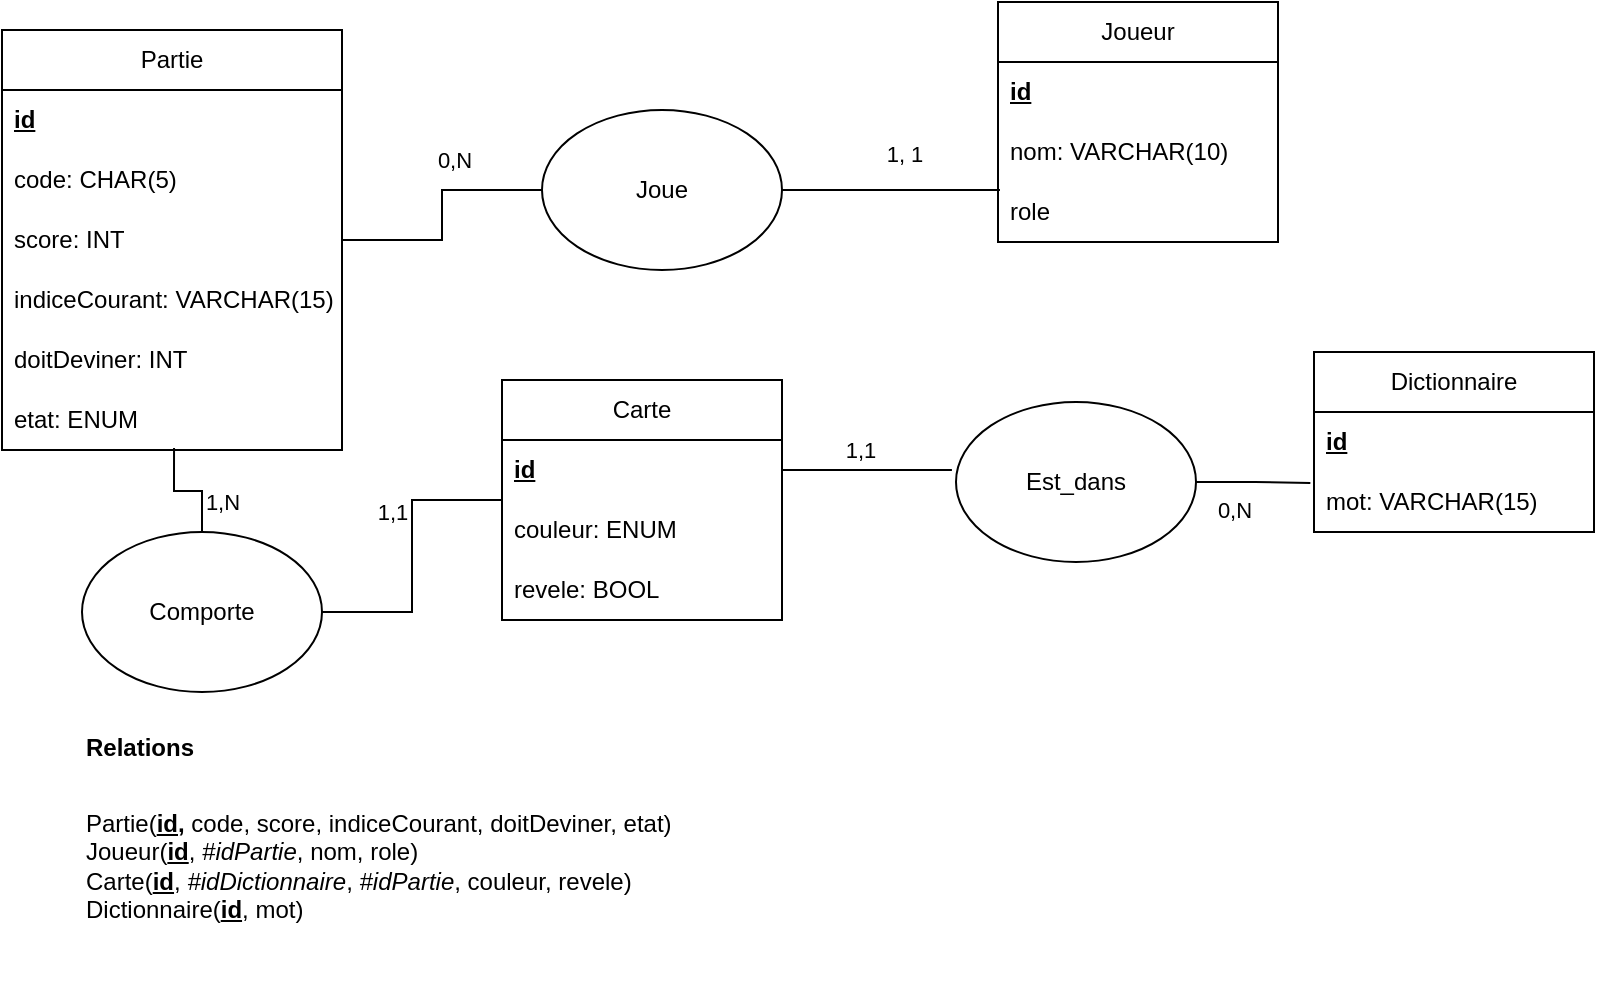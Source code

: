 <mxfile version="24.5.1" type="device">
  <diagram id="R2lEEEUBdFMjLlhIrx00" name="Page-1">
    <mxGraphModel dx="1434" dy="884" grid="1" gridSize="10" guides="1" tooltips="1" connect="1" arrows="1" fold="1" page="1" pageScale="1" pageWidth="850" pageHeight="1100" math="0" shadow="0" extFonts="Permanent Marker^https://fonts.googleapis.com/css?family=Permanent+Marker">
      <root>
        <mxCell id="0" />
        <mxCell id="1" parent="0" />
        <mxCell id="AaLZpZYPrjbfkjgFqPFA-14" value="Carte" style="swimlane;fontStyle=0;childLayout=stackLayout;horizontal=1;startSize=30;horizontalStack=0;resizeParent=1;resizeParentMax=0;resizeLast=0;collapsible=1;marginBottom=0;whiteSpace=wrap;html=1;" parent="1" vertex="1">
          <mxGeometry x="270" y="325" width="140" height="120" as="geometry">
            <mxRectangle x="210" y="370" width="60" height="30" as="alternateBounds" />
          </mxGeometry>
        </mxCell>
        <mxCell id="AaLZpZYPrjbfkjgFqPFA-15" value="&lt;b&gt;&lt;u&gt;id&lt;/u&gt;&lt;/b&gt;" style="text;strokeColor=none;fillColor=none;align=left;verticalAlign=middle;spacingLeft=4;spacingRight=4;overflow=hidden;points=[[0,0.5],[1,0.5]];portConstraint=eastwest;rotatable=0;whiteSpace=wrap;html=1;" parent="AaLZpZYPrjbfkjgFqPFA-14" vertex="1">
          <mxGeometry y="30" width="140" height="30" as="geometry" />
        </mxCell>
        <mxCell id="AaLZpZYPrjbfkjgFqPFA-19" value="couleur: ENUM" style="text;strokeColor=none;fillColor=none;align=left;verticalAlign=middle;spacingLeft=4;spacingRight=4;overflow=hidden;points=[[0,0.5],[1,0.5]];portConstraint=eastwest;rotatable=0;whiteSpace=wrap;html=1;" parent="AaLZpZYPrjbfkjgFqPFA-14" vertex="1">
          <mxGeometry y="60" width="140" height="30" as="geometry" />
        </mxCell>
        <mxCell id="CnqwCCuB3Zk9VRJwTlJh-23" value="revele: BOOL" style="text;strokeColor=none;fillColor=none;align=left;verticalAlign=middle;spacingLeft=4;spacingRight=4;overflow=hidden;points=[[0,0.5],[1,0.5]];portConstraint=eastwest;rotatable=0;whiteSpace=wrap;html=1;" parent="AaLZpZYPrjbfkjgFqPFA-14" vertex="1">
          <mxGeometry y="90" width="140" height="30" as="geometry" />
        </mxCell>
        <mxCell id="AaLZpZYPrjbfkjgFqPFA-7" value="Joueur" style="swimlane;fontStyle=0;childLayout=stackLayout;horizontal=1;startSize=30;horizontalStack=0;resizeParent=1;resizeParentMax=0;resizeLast=0;collapsible=1;marginBottom=0;whiteSpace=wrap;html=1;" parent="1" vertex="1">
          <mxGeometry x="518" y="136" width="140" height="120" as="geometry" />
        </mxCell>
        <mxCell id="AaLZpZYPrjbfkjgFqPFA-8" value="&lt;b&gt;&lt;u&gt;id&lt;/u&gt;&lt;/b&gt;" style="text;strokeColor=none;fillColor=none;align=left;verticalAlign=middle;spacingLeft=4;spacingRight=4;overflow=hidden;points=[[0,0.5],[1,0.5]];portConstraint=eastwest;rotatable=0;whiteSpace=wrap;html=1;" parent="AaLZpZYPrjbfkjgFqPFA-7" vertex="1">
          <mxGeometry y="30" width="140" height="30" as="geometry" />
        </mxCell>
        <mxCell id="AaLZpZYPrjbfkjgFqPFA-9" value="nom: VARCHAR(10)" style="text;strokeColor=none;fillColor=none;align=left;verticalAlign=middle;spacingLeft=4;spacingRight=4;overflow=hidden;points=[[0,0.5],[1,0.5]];portConstraint=eastwest;rotatable=0;whiteSpace=wrap;html=1;" parent="AaLZpZYPrjbfkjgFqPFA-7" vertex="1">
          <mxGeometry y="60" width="140" height="30" as="geometry" />
        </mxCell>
        <mxCell id="vFxNQ8_R_9yLuEZchOL7-2" value="role" style="text;strokeColor=none;fillColor=none;align=left;verticalAlign=middle;spacingLeft=4;spacingRight=4;overflow=hidden;points=[[0,0.5],[1,0.5]];portConstraint=eastwest;rotatable=0;whiteSpace=wrap;html=1;" parent="AaLZpZYPrjbfkjgFqPFA-7" vertex="1">
          <mxGeometry y="90" width="140" height="30" as="geometry" />
        </mxCell>
        <mxCell id="AaLZpZYPrjbfkjgFqPFA-11" value="Dictionnaire" style="swimlane;fontStyle=0;childLayout=stackLayout;horizontal=1;startSize=30;horizontalStack=0;resizeParent=1;resizeParentMax=0;resizeLast=0;collapsible=1;marginBottom=0;whiteSpace=wrap;html=1;" parent="1" vertex="1">
          <mxGeometry x="676" y="311" width="140" height="90" as="geometry" />
        </mxCell>
        <mxCell id="AaLZpZYPrjbfkjgFqPFA-12" value="&lt;b&gt;&lt;u&gt;id&lt;/u&gt;&lt;/b&gt;" style="text;strokeColor=none;fillColor=none;align=left;verticalAlign=middle;spacingLeft=4;spacingRight=4;overflow=hidden;points=[[0,0.5],[1,0.5]];portConstraint=eastwest;rotatable=0;whiteSpace=wrap;html=1;" parent="AaLZpZYPrjbfkjgFqPFA-11" vertex="1">
          <mxGeometry y="30" width="140" height="30" as="geometry" />
        </mxCell>
        <mxCell id="AaLZpZYPrjbfkjgFqPFA-13" value="mot: VARCHAR(15)" style="text;strokeColor=none;fillColor=none;align=left;verticalAlign=middle;spacingLeft=4;spacingRight=4;overflow=hidden;points=[[0,0.5],[1,0.5]];portConstraint=eastwest;rotatable=0;whiteSpace=wrap;html=1;" parent="AaLZpZYPrjbfkjgFqPFA-11" vertex="1">
          <mxGeometry y="60" width="140" height="30" as="geometry" />
        </mxCell>
        <mxCell id="AaLZpZYPrjbfkjgFqPFA-22" value="Partie" style="swimlane;fontStyle=0;childLayout=stackLayout;horizontal=1;startSize=30;horizontalStack=0;resizeParent=1;resizeParentMax=0;resizeLast=0;collapsible=1;marginBottom=0;whiteSpace=wrap;html=1;" parent="1" vertex="1">
          <mxGeometry x="20" y="150" width="170" height="210" as="geometry" />
        </mxCell>
        <mxCell id="AaLZpZYPrjbfkjgFqPFA-23" value="&lt;b&gt;&lt;u&gt;id&lt;/u&gt;&lt;/b&gt;" style="text;strokeColor=none;fillColor=none;align=left;verticalAlign=middle;spacingLeft=4;spacingRight=4;overflow=hidden;points=[[0,0.5],[1,0.5]];portConstraint=eastwest;rotatable=0;whiteSpace=wrap;html=1;" parent="AaLZpZYPrjbfkjgFqPFA-22" vertex="1">
          <mxGeometry y="30" width="170" height="30" as="geometry" />
        </mxCell>
        <mxCell id="AaLZpZYPrjbfkjgFqPFA-24" value="code: CHAR(5)" style="text;strokeColor=none;fillColor=none;align=left;verticalAlign=middle;spacingLeft=4;spacingRight=4;overflow=hidden;points=[[0,0.5],[1,0.5]];portConstraint=eastwest;rotatable=0;whiteSpace=wrap;html=1;" parent="AaLZpZYPrjbfkjgFqPFA-22" vertex="1">
          <mxGeometry y="60" width="170" height="30" as="geometry" />
        </mxCell>
        <mxCell id="AaLZpZYPrjbfkjgFqPFA-25" value="score: INT" style="text;strokeColor=none;fillColor=none;align=left;verticalAlign=middle;spacingLeft=4;spacingRight=4;overflow=hidden;points=[[0,0.5],[1,0.5]];portConstraint=eastwest;rotatable=0;whiteSpace=wrap;html=1;" parent="AaLZpZYPrjbfkjgFqPFA-22" vertex="1">
          <mxGeometry y="90" width="170" height="30" as="geometry" />
        </mxCell>
        <mxCell id="6MuFfD_ReTHGqUSxW_kw-1" value="indiceCourant: VARCHAR(15)" style="text;strokeColor=none;fillColor=none;align=left;verticalAlign=middle;spacingLeft=4;spacingRight=4;overflow=hidden;points=[[0,0.5],[1,0.5]];portConstraint=eastwest;rotatable=0;whiteSpace=wrap;html=1;" parent="AaLZpZYPrjbfkjgFqPFA-22" vertex="1">
          <mxGeometry y="120" width="170" height="30" as="geometry" />
        </mxCell>
        <mxCell id="6MuFfD_ReTHGqUSxW_kw-2" value="doitDeviner: INT" style="text;strokeColor=none;fillColor=none;align=left;verticalAlign=middle;spacingLeft=4;spacingRight=4;overflow=hidden;points=[[0,0.5],[1,0.5]];portConstraint=eastwest;rotatable=0;whiteSpace=wrap;html=1;" parent="AaLZpZYPrjbfkjgFqPFA-22" vertex="1">
          <mxGeometry y="150" width="170" height="30" as="geometry" />
        </mxCell>
        <mxCell id="vfsCLXcdQ6e5yBzch2OT-1" value="etat: ENUM" style="text;strokeColor=none;fillColor=none;align=left;verticalAlign=middle;spacingLeft=4;spacingRight=4;overflow=hidden;points=[[0,0.5],[1,0.5]];portConstraint=eastwest;rotatable=0;whiteSpace=wrap;html=1;" vertex="1" parent="AaLZpZYPrjbfkjgFqPFA-22">
          <mxGeometry y="180" width="170" height="30" as="geometry" />
        </mxCell>
        <mxCell id="AaLZpZYPrjbfkjgFqPFA-33" style="edgeStyle=orthogonalEdgeStyle;rounded=0;orthogonalLoop=1;jettySize=auto;html=1;entryX=0;entryY=0.5;entryDx=0;entryDy=0;endArrow=none;endFill=0;" parent="1" source="AaLZpZYPrjbfkjgFqPFA-22" target="IDWUcOKlaUqajO-y7Q57-1" edge="1">
          <mxGeometry relative="1" as="geometry">
            <mxPoint x="277.2" y="229.66" as="targetPoint" />
          </mxGeometry>
        </mxCell>
        <mxCell id="AaLZpZYPrjbfkjgFqPFA-34" value="0,N" style="edgeLabel;html=1;align=center;verticalAlign=middle;resizable=0;points=[];" parent="AaLZpZYPrjbfkjgFqPFA-33" vertex="1" connectable="0">
          <mxGeometry x="0.035" y="2" relative="1" as="geometry">
            <mxPoint x="8" y="-26" as="offset" />
          </mxGeometry>
        </mxCell>
        <mxCell id="0uVetZkIIh2rGpPPn4zH-1" value="&lt;b&gt;Relations&lt;/b&gt;" style="text;html=1;align=left;verticalAlign=middle;whiteSpace=wrap;rounded=0;" parent="1" vertex="1">
          <mxGeometry x="60" y="495" width="80" height="28" as="geometry" />
        </mxCell>
        <mxCell id="0uVetZkIIh2rGpPPn4zH-2" value="Partie(&lt;u style=&quot;font-weight: bold;&quot;&gt;id,&lt;/u&gt;&amp;nbsp;code, score,&amp;nbsp;indiceCourant, doitDeviner, etat)&lt;div&gt;&lt;div&gt;Joueur(&lt;b style=&quot;&quot;&gt;&lt;u&gt;id&lt;/u&gt;&lt;/b&gt;, &lt;i&gt;#idPartie&lt;/i&gt;, nom, role)&lt;/div&gt;&lt;div&gt;Carte(&lt;b&gt;&lt;u&gt;id&lt;/u&gt;&lt;/b&gt;, &lt;i&gt;#idDictionnaire&lt;/i&gt;, &lt;i&gt;#idPartie&lt;/i&gt;, couleur, revele)&lt;/div&gt;&lt;div&gt;Dictionnaire(&lt;b&gt;&lt;u&gt;id&lt;/u&gt;&lt;/b&gt;, mot)&lt;/div&gt;&lt;/div&gt;" style="text;html=1;align=left;verticalAlign=middle;whiteSpace=wrap;rounded=0;" parent="1" vertex="1">
          <mxGeometry x="60" y="510" width="450" height="115" as="geometry" />
        </mxCell>
        <mxCell id="CnqwCCuB3Zk9VRJwTlJh-13" style="edgeStyle=orthogonalEdgeStyle;rounded=0;orthogonalLoop=1;jettySize=auto;html=1;exitX=0;exitY=0.5;exitDx=0;exitDy=0;endArrow=none;endFill=0;entryX=1;entryY=0.5;entryDx=0;entryDy=0;" parent="1" source="AaLZpZYPrjbfkjgFqPFA-14" target="IDWUcOKlaUqajO-y7Q57-3" edge="1">
          <mxGeometry relative="1" as="geometry">
            <mxPoint x="190" y="350" as="targetPoint" />
          </mxGeometry>
        </mxCell>
        <mxCell id="CnqwCCuB3Zk9VRJwTlJh-14" value="1,1" style="edgeLabel;html=1;align=center;verticalAlign=middle;resizable=0;points=[];" parent="CnqwCCuB3Zk9VRJwTlJh-13" vertex="1" connectable="0">
          <mxGeometry x="-0.032" y="-3" relative="1" as="geometry">
            <mxPoint x="-7" y="-20" as="offset" />
          </mxGeometry>
        </mxCell>
        <mxCell id="CnqwCCuB3Zk9VRJwTlJh-16" style="edgeStyle=orthogonalEdgeStyle;rounded=0;orthogonalLoop=1;jettySize=auto;html=1;exitX=1;exitY=0.5;exitDx=0;exitDy=0;entryX=-0.017;entryY=0.425;entryDx=0;entryDy=0;endArrow=none;endFill=0;entryPerimeter=0;" parent="1" source="AaLZpZYPrjbfkjgFqPFA-15" target="IDWUcOKlaUqajO-y7Q57-4" edge="1">
          <mxGeometry relative="1" as="geometry">
            <mxPoint x="480" y="350" as="targetPoint" />
          </mxGeometry>
        </mxCell>
        <mxCell id="CnqwCCuB3Zk9VRJwTlJh-18" value="1,1" style="edgeLabel;html=1;align=center;verticalAlign=middle;resizable=0;points=[];" parent="CnqwCCuB3Zk9VRJwTlJh-16" vertex="1" connectable="0">
          <mxGeometry x="-0.288" y="-1" relative="1" as="geometry">
            <mxPoint x="9" y="-11" as="offset" />
          </mxGeometry>
        </mxCell>
        <mxCell id="CnqwCCuB3Zk9VRJwTlJh-17" style="edgeStyle=orthogonalEdgeStyle;rounded=0;orthogonalLoop=1;jettySize=auto;html=1;entryX=-0.013;entryY=0.182;entryDx=0;entryDy=0;entryPerimeter=0;endArrow=none;endFill=0;exitX=1;exitY=0.5;exitDx=0;exitDy=0;" parent="1" source="IDWUcOKlaUqajO-y7Q57-4" target="AaLZpZYPrjbfkjgFqPFA-13" edge="1">
          <mxGeometry relative="1" as="geometry">
            <mxPoint x="620" y="350" as="sourcePoint" />
          </mxGeometry>
        </mxCell>
        <mxCell id="CnqwCCuB3Zk9VRJwTlJh-19" value="0,N" style="edgeLabel;html=1;align=center;verticalAlign=middle;resizable=0;points=[];" parent="CnqwCCuB3Zk9VRJwTlJh-17" vertex="1" connectable="0">
          <mxGeometry x="-0.103" y="2" relative="1" as="geometry">
            <mxPoint x="-7" y="16" as="offset" />
          </mxGeometry>
        </mxCell>
        <mxCell id="vFxNQ8_R_9yLuEZchOL7-4" style="edgeStyle=orthogonalEdgeStyle;rounded=0;orthogonalLoop=1;jettySize=auto;html=1;entryX=0.007;entryY=0.133;entryDx=0;entryDy=0;entryPerimeter=0;startArrow=none;startFill=0;strokeColor=default;endArrow=none;endFill=0;exitX=1;exitY=0.5;exitDx=0;exitDy=0;" parent="1" source="IDWUcOKlaUqajO-y7Q57-1" edge="1">
          <mxGeometry relative="1" as="geometry">
            <mxPoint x="420" y="229.99" as="sourcePoint" />
            <mxPoint x="518.98" y="229.99" as="targetPoint" />
          </mxGeometry>
        </mxCell>
        <mxCell id="vFxNQ8_R_9yLuEZchOL7-5" value="1, 1" style="edgeLabel;html=1;align=center;verticalAlign=middle;resizable=0;points=[];" parent="vFxNQ8_R_9yLuEZchOL7-4" vertex="1" connectable="0">
          <mxGeometry x="0.111" y="-1" relative="1" as="geometry">
            <mxPoint y="-20" as="offset" />
          </mxGeometry>
        </mxCell>
        <mxCell id="IDWUcOKlaUqajO-y7Q57-1" value="Joue" style="ellipse;whiteSpace=wrap;html=1;" parent="1" vertex="1">
          <mxGeometry x="290" y="190" width="120" height="80" as="geometry" />
        </mxCell>
        <mxCell id="IDWUcOKlaUqajO-y7Q57-3" value="Comporte" style="ellipse;whiteSpace=wrap;html=1;" parent="1" vertex="1">
          <mxGeometry x="60" y="401" width="120" height="80" as="geometry" />
        </mxCell>
        <mxCell id="IDWUcOKlaUqajO-y7Q57-4" value="Est_dans" style="ellipse;whiteSpace=wrap;html=1;" parent="1" vertex="1">
          <mxGeometry x="497" y="336" width="120" height="80" as="geometry" />
        </mxCell>
        <mxCell id="6MuFfD_ReTHGqUSxW_kw-4" style="edgeStyle=orthogonalEdgeStyle;rounded=0;orthogonalLoop=1;jettySize=auto;html=1;exitX=0.5;exitY=0;exitDx=0;exitDy=0;endArrow=none;endFill=0;entryX=0.506;entryY=0.967;entryDx=0;entryDy=0;entryPerimeter=0;" parent="1" source="IDWUcOKlaUqajO-y7Q57-3" target="vfsCLXcdQ6e5yBzch2OT-1" edge="1">
          <mxGeometry relative="1" as="geometry">
            <mxPoint x="100" y="380" as="targetPoint" />
          </mxGeometry>
        </mxCell>
        <mxCell id="6MuFfD_ReTHGqUSxW_kw-5" value="1,N" style="edgeLabel;html=1;align=center;verticalAlign=middle;resizable=0;points=[];" parent="6MuFfD_ReTHGqUSxW_kw-4" vertex="1" connectable="0">
          <mxGeometry x="0.284" y="-5" relative="1" as="geometry">
            <mxPoint x="19" y="7" as="offset" />
          </mxGeometry>
        </mxCell>
      </root>
    </mxGraphModel>
  </diagram>
</mxfile>
